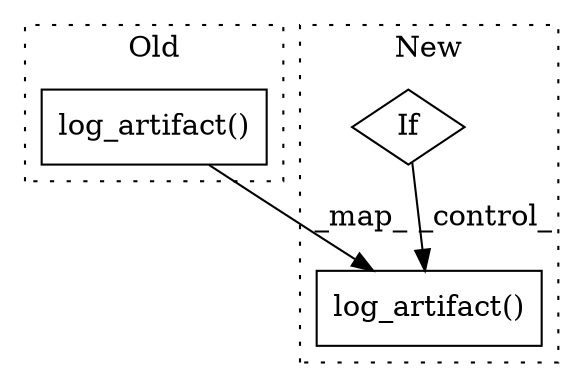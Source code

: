 digraph G {
subgraph cluster0 {
1 [label="log_artifact()" a="75" s="8340,8377" l="18,1" shape="box"];
label = "Old";
style="dotted";
}
subgraph cluster1 {
2 [label="log_artifact()" a="75" s="5811,5850" l="20,1" shape="box"];
3 [label="If" a="96" s="5636" l="3" shape="diamond"];
label = "New";
style="dotted";
}
1 -> 2 [label="_map_"];
3 -> 2 [label="_control_"];
}